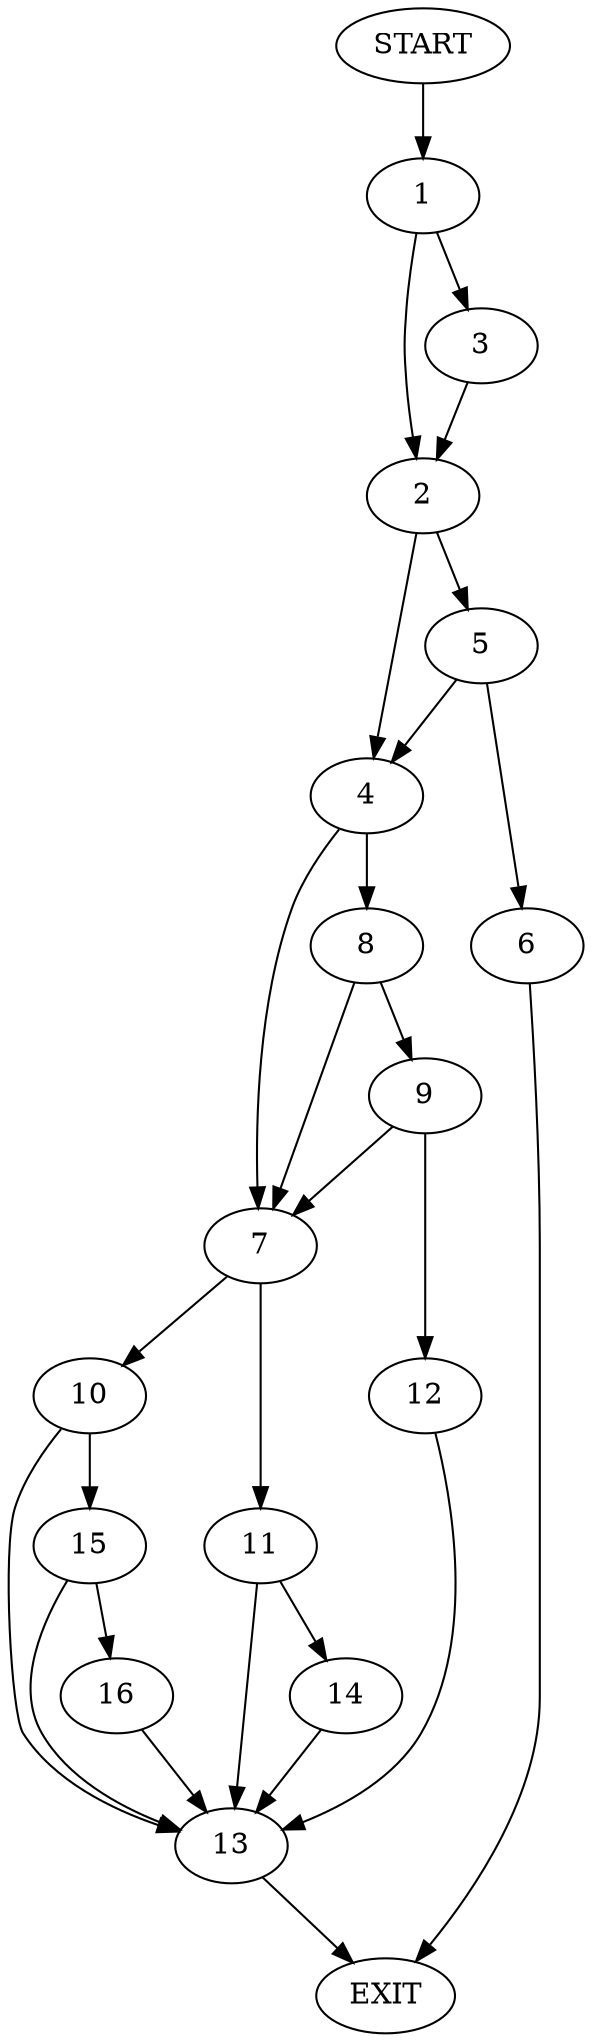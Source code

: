 digraph {
0 [label="START"]
17 [label="EXIT"]
0 -> 1
1 -> 2
1 -> 3
2 -> 4
2 -> 5
3 -> 2
5 -> 4
5 -> 6
4 -> 7
4 -> 8
6 -> 17
8 -> 9
8 -> 7
7 -> 10
7 -> 11
9 -> 12
9 -> 7
12 -> 13
13 -> 17
11 -> 13
11 -> 14
10 -> 13
10 -> 15
15 -> 16
15 -> 13
16 -> 13
14 -> 13
}
